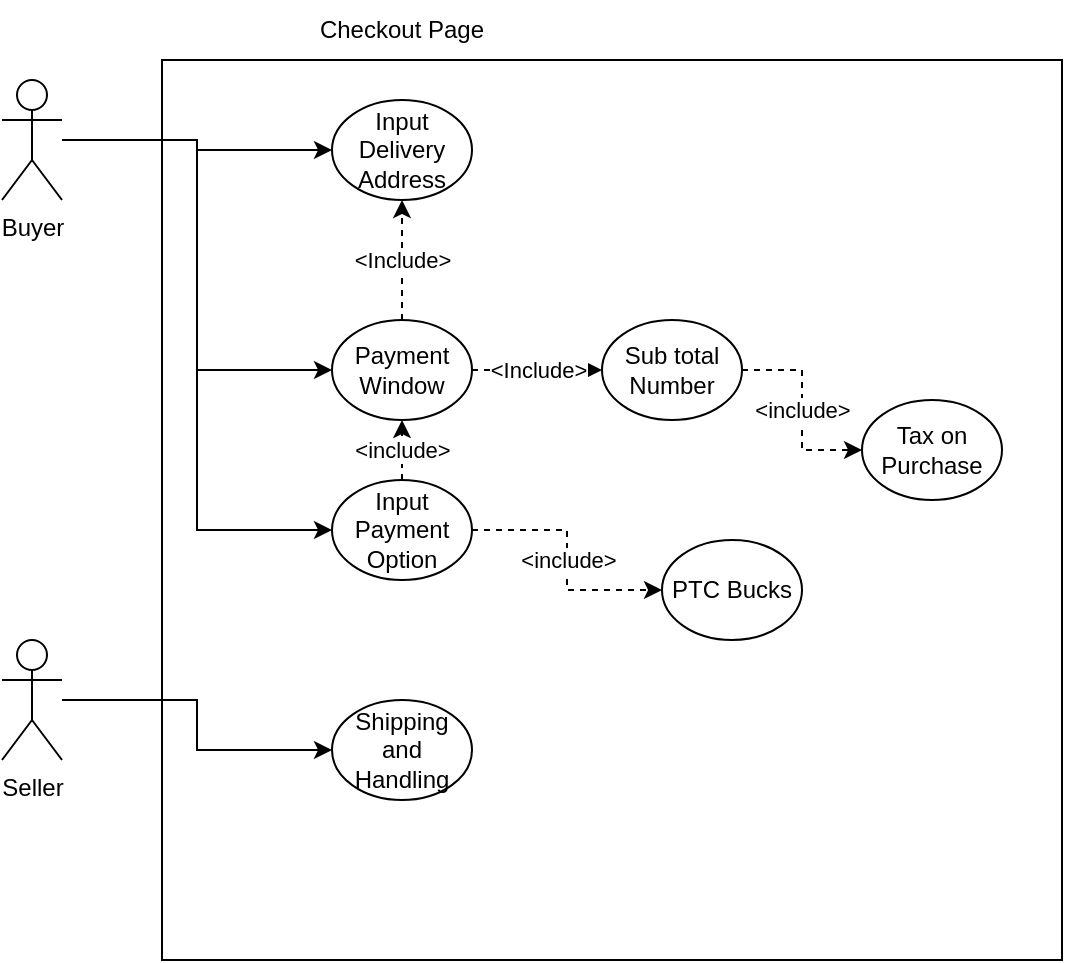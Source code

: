 <mxfile version="28.2.4">
  <diagram name="Page-1" id="s6f1zHLKccMoSr4DkpOq">
    <mxGraphModel dx="847" dy="510" grid="1" gridSize="10" guides="1" tooltips="1" connect="1" arrows="1" fold="1" page="1" pageScale="1" pageWidth="850" pageHeight="1100" math="0" shadow="0">
      <root>
        <mxCell id="0" />
        <mxCell id="1" parent="0" />
        <mxCell id="02r2m3rTnrXzWK7tn3Ex-2" value="" style="rounded=0;whiteSpace=wrap;html=1;" vertex="1" parent="1">
          <mxGeometry x="280" y="120" width="450" height="450" as="geometry" />
        </mxCell>
        <mxCell id="02r2m3rTnrXzWK7tn3Ex-15" style="edgeStyle=orthogonalEdgeStyle;rounded=0;orthogonalLoop=1;jettySize=auto;html=1;entryX=0;entryY=0.5;entryDx=0;entryDy=0;" edge="1" parent="1" source="02r2m3rTnrXzWK7tn3Ex-1" target="02r2m3rTnrXzWK7tn3Ex-9">
          <mxGeometry relative="1" as="geometry" />
        </mxCell>
        <mxCell id="02r2m3rTnrXzWK7tn3Ex-16" style="edgeStyle=orthogonalEdgeStyle;rounded=0;orthogonalLoop=1;jettySize=auto;html=1;entryX=0;entryY=0.5;entryDx=0;entryDy=0;" edge="1" parent="1" source="02r2m3rTnrXzWK7tn3Ex-1" target="02r2m3rTnrXzWK7tn3Ex-7">
          <mxGeometry relative="1" as="geometry" />
        </mxCell>
        <mxCell id="02r2m3rTnrXzWK7tn3Ex-20" style="edgeStyle=orthogonalEdgeStyle;rounded=0;orthogonalLoop=1;jettySize=auto;html=1;entryX=0;entryY=0.5;entryDx=0;entryDy=0;" edge="1" parent="1" source="02r2m3rTnrXzWK7tn3Ex-1" target="02r2m3rTnrXzWK7tn3Ex-8">
          <mxGeometry relative="1" as="geometry" />
        </mxCell>
        <mxCell id="02r2m3rTnrXzWK7tn3Ex-1" value="Buyer" style="shape=umlActor;verticalLabelPosition=bottom;verticalAlign=top;html=1;outlineConnect=0;" vertex="1" parent="1">
          <mxGeometry x="200" y="130" width="30" height="60" as="geometry" />
        </mxCell>
        <mxCell id="02r2m3rTnrXzWK7tn3Ex-3" value="Checkout Page" style="text;html=1;align=center;verticalAlign=middle;whiteSpace=wrap;rounded=0;" vertex="1" parent="1">
          <mxGeometry x="345" y="90" width="110" height="30" as="geometry" />
        </mxCell>
        <mxCell id="02r2m3rTnrXzWK7tn3Ex-4" value="PTC Bucks" style="ellipse;whiteSpace=wrap;html=1;" vertex="1" parent="1">
          <mxGeometry x="530" y="360" width="70" height="50" as="geometry" />
        </mxCell>
        <mxCell id="02r2m3rTnrXzWK7tn3Ex-5" value="Tax on Purchase" style="ellipse;whiteSpace=wrap;html=1;" vertex="1" parent="1">
          <mxGeometry x="630" y="290" width="70" height="50" as="geometry" />
        </mxCell>
        <mxCell id="02r2m3rTnrXzWK7tn3Ex-14" value="&amp;lt;include&amp;gt;" style="edgeStyle=orthogonalEdgeStyle;rounded=0;orthogonalLoop=1;jettySize=auto;html=1;entryX=0;entryY=0.5;entryDx=0;entryDy=0;dashed=1;" edge="1" parent="1" source="02r2m3rTnrXzWK7tn3Ex-6" target="02r2m3rTnrXzWK7tn3Ex-5">
          <mxGeometry relative="1" as="geometry" />
        </mxCell>
        <mxCell id="02r2m3rTnrXzWK7tn3Ex-6" value="Sub total Number" style="ellipse;whiteSpace=wrap;html=1;" vertex="1" parent="1">
          <mxGeometry x="500" y="250" width="70" height="50" as="geometry" />
        </mxCell>
        <mxCell id="02r2m3rTnrXzWK7tn3Ex-17" value="&amp;lt;Include&amp;gt;" style="edgeStyle=orthogonalEdgeStyle;rounded=0;orthogonalLoop=1;jettySize=auto;html=1;entryX=0;entryY=0.5;entryDx=0;entryDy=0;dashed=1;" edge="1" parent="1" source="02r2m3rTnrXzWK7tn3Ex-7" target="02r2m3rTnrXzWK7tn3Ex-6">
          <mxGeometry relative="1" as="geometry" />
        </mxCell>
        <mxCell id="02r2m3rTnrXzWK7tn3Ex-18" value="&amp;lt;Include&amp;gt;" style="edgeStyle=orthogonalEdgeStyle;rounded=0;orthogonalLoop=1;jettySize=auto;html=1;entryX=0.5;entryY=1;entryDx=0;entryDy=0;dashed=1;" edge="1" parent="1" source="02r2m3rTnrXzWK7tn3Ex-7" target="02r2m3rTnrXzWK7tn3Ex-9">
          <mxGeometry relative="1" as="geometry">
            <Array as="points">
              <mxPoint x="400" y="190" />
            </Array>
          </mxGeometry>
        </mxCell>
        <mxCell id="02r2m3rTnrXzWK7tn3Ex-7" value="Payment Window" style="ellipse;whiteSpace=wrap;html=1;" vertex="1" parent="1">
          <mxGeometry x="365" y="250" width="70" height="50" as="geometry" />
        </mxCell>
        <mxCell id="02r2m3rTnrXzWK7tn3Ex-21" value="&amp;lt;include&amp;gt;" style="edgeStyle=orthogonalEdgeStyle;rounded=0;orthogonalLoop=1;jettySize=auto;html=1;dashed=1;" edge="1" parent="1" source="02r2m3rTnrXzWK7tn3Ex-8" target="02r2m3rTnrXzWK7tn3Ex-7">
          <mxGeometry relative="1" as="geometry" />
        </mxCell>
        <mxCell id="02r2m3rTnrXzWK7tn3Ex-22" value="&amp;lt;include&amp;gt;" style="edgeStyle=orthogonalEdgeStyle;rounded=0;orthogonalLoop=1;jettySize=auto;html=1;entryX=0;entryY=0.5;entryDx=0;entryDy=0;dashed=1;" edge="1" parent="1" source="02r2m3rTnrXzWK7tn3Ex-8" target="02r2m3rTnrXzWK7tn3Ex-4">
          <mxGeometry relative="1" as="geometry" />
        </mxCell>
        <mxCell id="02r2m3rTnrXzWK7tn3Ex-8" value="Input Payment Option" style="ellipse;whiteSpace=wrap;html=1;" vertex="1" parent="1">
          <mxGeometry x="365" y="330" width="70" height="50" as="geometry" />
        </mxCell>
        <mxCell id="02r2m3rTnrXzWK7tn3Ex-9" value="Input Delivery Address" style="ellipse;whiteSpace=wrap;html=1;" vertex="1" parent="1">
          <mxGeometry x="365" y="140" width="70" height="50" as="geometry" />
        </mxCell>
        <mxCell id="02r2m3rTnrXzWK7tn3Ex-10" value="Shipping and Handling" style="ellipse;whiteSpace=wrap;html=1;" vertex="1" parent="1">
          <mxGeometry x="365" y="440" width="70" height="50" as="geometry" />
        </mxCell>
        <mxCell id="02r2m3rTnrXzWK7tn3Ex-19" style="edgeStyle=orthogonalEdgeStyle;rounded=0;orthogonalLoop=1;jettySize=auto;html=1;entryX=0;entryY=0.5;entryDx=0;entryDy=0;" edge="1" parent="1" source="02r2m3rTnrXzWK7tn3Ex-12" target="02r2m3rTnrXzWK7tn3Ex-10">
          <mxGeometry relative="1" as="geometry" />
        </mxCell>
        <mxCell id="02r2m3rTnrXzWK7tn3Ex-12" value="Seller" style="shape=umlActor;verticalLabelPosition=bottom;verticalAlign=top;html=1;outlineConnect=0;" vertex="1" parent="1">
          <mxGeometry x="200" y="410" width="30" height="60" as="geometry" />
        </mxCell>
      </root>
    </mxGraphModel>
  </diagram>
</mxfile>
